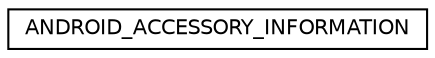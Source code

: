 digraph "Graphical Class Hierarchy"
{
  edge [fontname="Helvetica",fontsize="10",labelfontname="Helvetica",labelfontsize="10"];
  node [fontname="Helvetica",fontsize="10",shape=record];
  rankdir="LR";
  Node1 [label="ANDROID_ACCESSORY_INFORMATION",height=0.2,width=0.4,color="black", fillcolor="white", style="filled",URL="$struct_a_n_d_r_o_i_d___a_c_c_e_s_s_o_r_y___i_n_f_o_r_m_a_t_i_o_n.html"];
}
